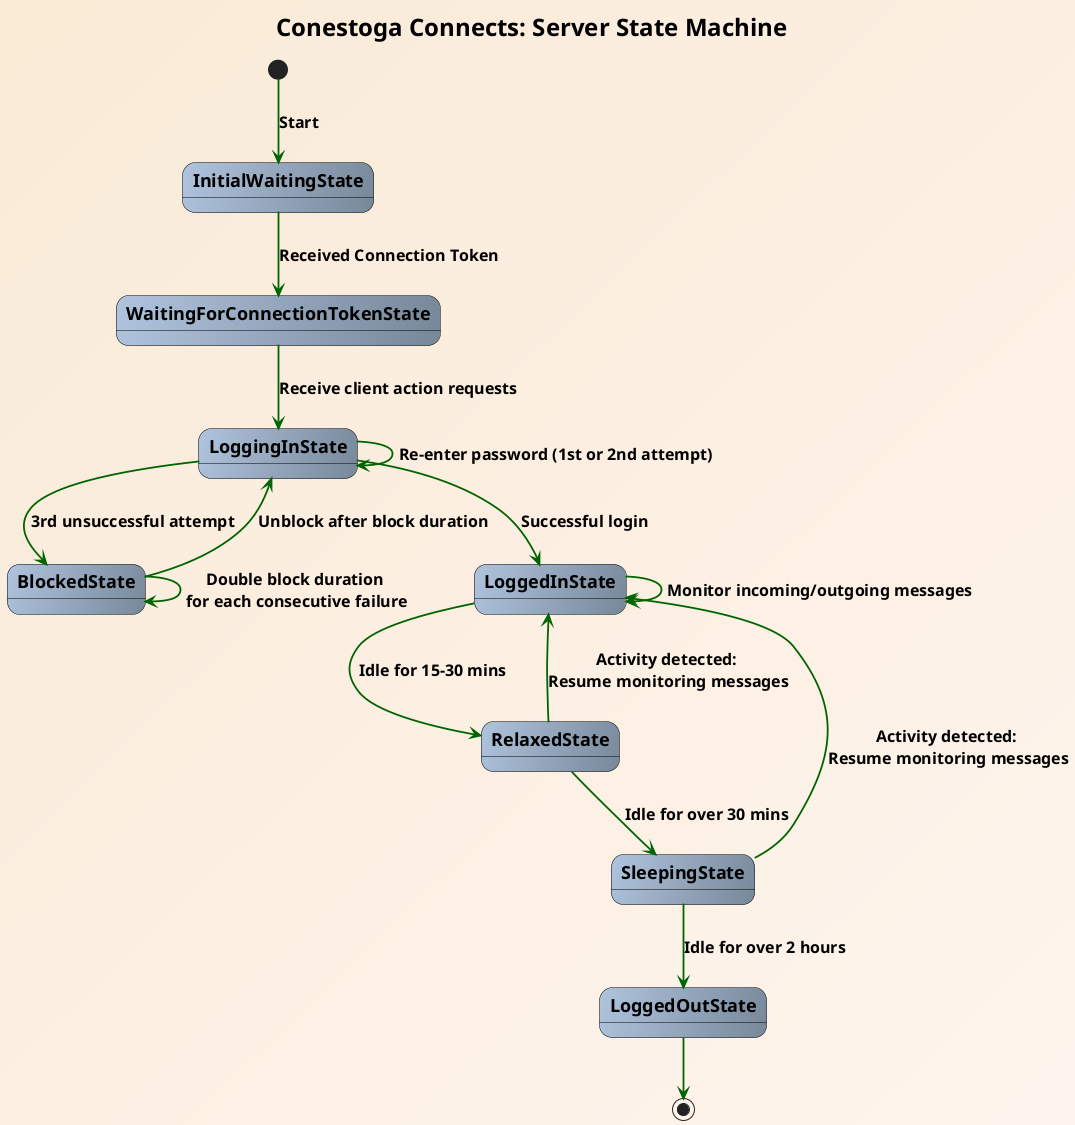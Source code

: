 @startuml

skinparam backgroundcolor AntiqueWhite/seashell

skinparam state {
	StartColor<<Apache>> MediumBlue
	EndColor Red
    BackgroundColor LightSteelBlue/LightSlateGray
	BackgroundColor<<Warning>> Olive
    BorderColor Black
    FontName "Times New Roman"
    FontStyle bold
    FontSize 18
}

skinparam Title {
  BackgroundColor none
  FontStyle bold
  FontSize 24
  FontColor black
}

<style>

arrow {
linecolor DarkGreen
linethickness 1.8
fontstyle bold
fontsize 16
}


</style>

top to bottom direction

Title "Conestoga Connects: Server State Machine"

[*] --> InitialWaitingState : Start

InitialWaitingState --> WaitingForConnectionTokenState : Received Connection Token

WaitingForConnectionTokenState --> LoggingInState : Receive client action requests

LoggingInState --> LoggingInState : Re-enter password (1st or 2nd attempt)
LoggingInState --> BlockedState : 3rd unsuccessful attempt
LoggingInState --> LoggedInState : Successful login

BlockedState --> BlockedState : Double block duration \nfor each consecutive failure
BlockedState --> LoggingInState : Unblock after block duration

LoggedInState --> LoggedInState : Monitor incoming/outgoing messages
LoggedInState --> RelaxedState : Idle for 15-30 mins

RelaxedState --> LoggedInState : Activity detected: \nResume monitoring messages
RelaxedState --> SleepingState : Idle for over 30 mins

SleepingState --> LoggedInState : Activity detected: \nResume monitoring messages
SleepingState --> LoggedOutState : Idle for over 2 hours

/' LoggedOutState --> InitialWaitingState : Disconnect '/

LoggedOutState --> [*]


@enduml


